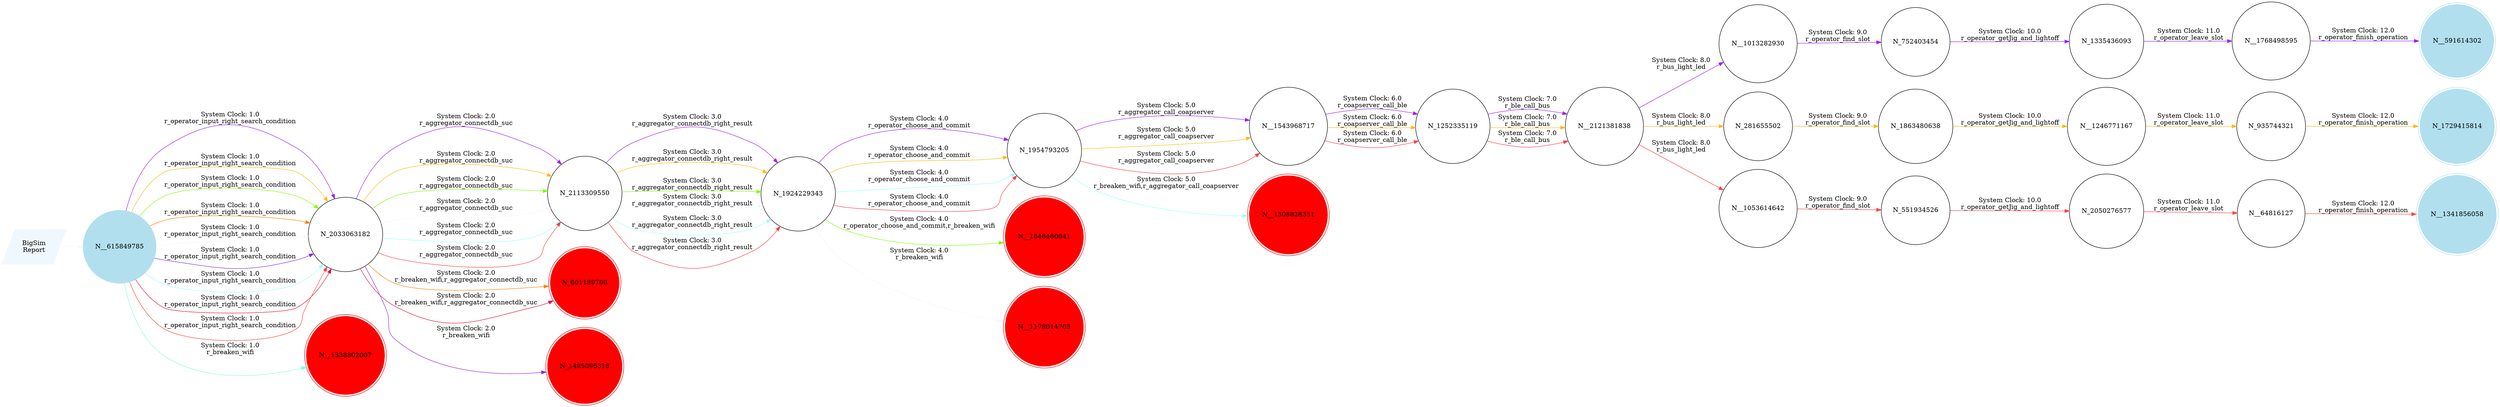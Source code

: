 digraph reaction_graph {
   rankdir=LR;
   Node [shape = circle];
   BigSim_Report [shape = parallelogram color = aliceblue style=filled label="BigSim
Report"];
BigSim_Report -> N__615849785[color = aliceblue label = ""];
 N__615849785
 [shape=circle, color=lightblue2, style=filled];
N_1924229343[ label="N_1924229343"];
 N_1924229343 -> N_1954793205[ color = purple label = "System Clock: 4.0
r_operator_choose_and_commit"];
N__1013282930[ label="N__1013282930"];
 N__1013282930 -> N_752403454[ color = purple label = "System Clock: 9.0
r_operator_find_slot"];
N_1954793205[ label="N_1954793205"];
 N_1954793205 -> N__1543968717[ color = purple label = "System Clock: 5.0
r_aggregator_call_coapserver"];
N_1335436093[ label="N_1335436093"];
 N_1335436093 -> N__1768498595[ color = purple label = "System Clock: 11.0
r_operator_leave_slot"];
N__1543968717[ label="N__1543968717"];
 N__1543968717 -> N_1252335119[ color = purple label = "System Clock: 6.0
r_coapserver_call_ble"];
N__1768498595[ label="N__1768498595"];
 N__1768498595 -> N__591614302[ color = purple label = "System Clock: 12.0
r_operator_finish_operation"];
N_2033063182[ label="N_2033063182"];
 N_2033063182 -> N_2113309550[ color = purple label = "System Clock: 2.0
r_aggregator_connectdb_suc"];
N_2113309550[ label="N_2113309550"];
 N_2113309550 -> N_1924229343[ color = purple label = "System Clock: 3.0
r_aggregator_connectdb_right_result"];
N__2121381838[ label="N__2121381838"];
 N__2121381838 -> N__1013282930[ color = purple label = "System Clock: 8.0
r_bus_light_led"];
N_1252335119[ label="N_1252335119"];
 N_1252335119 -> N__2121381838[ color = purple label = "System Clock: 7.0
r_ble_call_bus"];
N__591614302[ shape = doublecircle, color=lightblue2, style=filled, label="N__591614302"];
N_752403454[ label="N_752403454"];
 N_752403454 -> N_1335436093[ color = purple label = "System Clock: 10.0
r_operator_getJig_and_lightoff"];
N__615849785[ label="N__615849785"];
 N__615849785 -> N_2033063182[ color = purple label = "System Clock: 1.0
r_operator_input_right_search_condition"];
N_281655502[ label="N_281655502"];
 N_281655502 -> N_1863480638[ color = darkgoldenrod1 label = "System Clock: 9.0
r_operator_find_slot"];
N_1924229343[ label="N_1924229343"];
 N_1924229343 -> N_1954793205[ color = darkgoldenrod1 label = "System Clock: 4.0
r_operator_choose_and_commit"];
N__1246771167[ label="N__1246771167"];
 N__1246771167 -> N_935744321[ color = darkgoldenrod1 label = "System Clock: 11.0
r_operator_leave_slot"];
N_1954793205[ label="N_1954793205"];
 N_1954793205 -> N__1543968717[ color = darkgoldenrod1 label = "System Clock: 5.0
r_aggregator_call_coapserver"];
N_1729415814[ shape = doublecircle, color=lightblue2, style=filled, label="N_1729415814"];
N__1543968717[ label="N__1543968717"];
 N__1543968717 -> N_1252335119[ color = darkgoldenrod1 label = "System Clock: 6.0
r_coapserver_call_ble"];
N_2033063182[ label="N_2033063182"];
 N_2033063182 -> N_2113309550[ color = darkgoldenrod1 label = "System Clock: 2.0
r_aggregator_connectdb_suc"];
N_935744321[ label="N_935744321"];
 N_935744321 -> N_1729415814[ color = darkgoldenrod1 label = "System Clock: 12.0
r_operator_finish_operation"];
N_2113309550[ label="N_2113309550"];
 N_2113309550 -> N_1924229343[ color = darkgoldenrod1 label = "System Clock: 3.0
r_aggregator_connectdb_right_result"];
N__2121381838[ label="N__2121381838"];
 N__2121381838 -> N_281655502[ color = darkgoldenrod1 label = "System Clock: 8.0
r_bus_light_led"];
N_1252335119[ label="N_1252335119"];
 N_1252335119 -> N__2121381838[ color = darkgoldenrod1 label = "System Clock: 7.0
r_ble_call_bus"];
N_1863480638[ label="N_1863480638"];
 N_1863480638 -> N__1246771167[ color = darkgoldenrod1 label = "System Clock: 10.0
r_operator_getJig_and_lightoff"];
N__615849785[ label="N__615849785"];
 N__615849785 -> N_2033063182[ color = darkgoldenrod1 label = "System Clock: 1.0
r_operator_input_right_search_condition"];
N_1924229343[ label="N_1924229343"];
 N_1924229343 -> N__1848480841[ color = chartreuse1 label = "System Clock: 4.0
r_operator_choose_and_commit,r_breaken_wifi"];
N__1848480841[ shape = doublecircle, color=red, style=filled, label="N__1848480841"];
N_2033063182[ label="N_2033063182"];
 N_2033063182 -> N_2113309550[ color = chartreuse1 label = "System Clock: 2.0
r_aggregator_connectdb_suc"];
N_2113309550[ label="N_2113309550"];
 N_2113309550 -> N_1924229343[ color = chartreuse1 label = "System Clock: 3.0
r_aggregator_connectdb_right_result"];
N__615849785[ label="N__615849785"];
 N__615849785 -> N_2033063182[ color = chartreuse1 label = "System Clock: 1.0
r_operator_input_right_search_condition"];
N_601189790[ shape = doublecircle, color=red, style=filled, label="N_601189790"];
N_2033063182[ label="N_2033063182"];
 N_2033063182 -> N_601189790[ color = darkorange1 label = "System Clock: 2.0
r_breaken_wifi,r_aggregator_connectdb_suc"];
N__615849785[ label="N__615849785"];
 N__615849785 -> N_2033063182[ color = darkorange1 label = "System Clock: 1.0
r_operator_input_right_search_condition"];
N__1338802007[ shape = doublecircle, color=red, style=filled, label="N__1338802007"];
N__615849785[ label="N__615849785"];
 N__615849785 -> N__1338802007[ color = aquamarine1 label = "System Clock: 1.0
r_breaken_wifi"];
N_1924229343[ label="N_1924229343"];
 N_1924229343 -> N__1178014703[ color = aliceblue label = "System Clock: 4.0
r_breaken_wifi"];
N_2033063182[ label="N_2033063182"];
 N_2033063182 -> N_2113309550[ color = aliceblue label = "System Clock: 2.0
r_aggregator_connectdb_suc"];
N_2113309550[ label="N_2113309550"];
 N_2113309550 -> N_1924229343[ color = aliceblue label = "System Clock: 3.0
r_aggregator_connectdb_right_result"];
N__1178014703[ shape = doublecircle, color=red, style=filled, label="N__1178014703"];
N__615849785[ label="N__615849785"];
 N__615849785 -> N_2033063182[ color = aliceblue label = "System Clock: 1.0
r_operator_input_right_search_condition"];
N_2033063182[ label="N_2033063182"];
 N_2033063182 -> N_1495096318[ color = blueviolet label = "System Clock: 2.0
r_breaken_wifi"];
N_1495096318[ shape = doublecircle, color=red, style=filled, label="N_1495096318"];
N__615849785[ label="N__615849785"];
 N__615849785 -> N_2033063182[ color = blueviolet label = "System Clock: 1.0
r_operator_input_right_search_condition"];
N_1924229343[ label="N_1924229343"];
 N_1924229343 -> N_1954793205[ color = darkslategray1 label = "System Clock: 4.0
r_operator_choose_and_commit"];
N_1954793205[ label="N_1954793205"];
 N_1954793205 -> N__1308828351[ color = darkslategray1 label = "System Clock: 5.0
r_breaken_wifi,r_aggregator_call_coapserver"];
N_2033063182[ label="N_2033063182"];
 N_2033063182 -> N_2113309550[ color = darkslategray1 label = "System Clock: 2.0
r_aggregator_connectdb_suc"];
N_2113309550[ label="N_2113309550"];
 N_2113309550 -> N_1924229343[ color = darkslategray1 label = "System Clock: 3.0
r_aggregator_connectdb_right_result"];
N__1308828351[ shape = doublecircle, color=red, style=filled, label="N__1308828351"];
N__615849785[ label="N__615849785"];
 N__615849785 -> N_2033063182[ color = darkslategray1 label = "System Clock: 1.0
r_operator_input_right_search_condition"];
N_601189790[ shape = doublecircle, color=red, style=filled, label="N_601189790"];
N_2033063182[ label="N_2033063182"];
 N_2033063182 -> N_601189790[ color = crimson label = "System Clock: 2.0
r_breaken_wifi,r_aggregator_connectdb_suc"];
N__615849785[ label="N__615849785"];
 N__615849785 -> N_2033063182[ color = crimson label = "System Clock: 1.0
r_operator_input_right_search_condition"];
N_1924229343[ label="N_1924229343"];
 N_1924229343 -> N_1954793205[ color = brown1 label = "System Clock: 4.0
r_operator_choose_and_commit"];
N_551934526[ label="N_551934526"];
 N_551934526 -> N_2050276577[ color = brown1 label = "System Clock: 10.0
r_operator_getJig_and_lightoff"];
N_1954793205[ label="N_1954793205"];
 N_1954793205 -> N__1543968717[ color = brown1 label = "System Clock: 5.0
r_aggregator_call_coapserver"];
N__64816127[ label="N__64816127"];
 N__64816127 -> N__1341856058[ color = brown1 label = "System Clock: 12.0
r_operator_finish_operation"];
N__1543968717[ label="N__1543968717"];
 N__1543968717 -> N_1252335119[ color = brown1 label = "System Clock: 6.0
r_coapserver_call_ble"];
N__1053614642[ label="N__1053614642"];
 N__1053614642 -> N_551934526[ color = brown1 label = "System Clock: 9.0
r_operator_find_slot"];
N_2050276577[ label="N_2050276577"];
 N_2050276577 -> N__64816127[ color = brown1 label = "System Clock: 11.0
r_operator_leave_slot"];
N_2033063182[ label="N_2033063182"];
 N_2033063182 -> N_2113309550[ color = brown1 label = "System Clock: 2.0
r_aggregator_connectdb_suc"];
N__1341856058[ shape = doublecircle, color=lightblue2, style=filled, label="N__1341856058"];
N_2113309550[ label="N_2113309550"];
 N_2113309550 -> N_1924229343[ color = brown1 label = "System Clock: 3.0
r_aggregator_connectdb_right_result"];
N__2121381838[ label="N__2121381838"];
 N__2121381838 -> N__1053614642[ color = brown1 label = "System Clock: 8.0
r_bus_light_led"];
N_1252335119[ label="N_1252335119"];
 N_1252335119 -> N__2121381838[ color = brown1 label = "System Clock: 7.0
r_ble_call_bus"];
N__615849785[ label="N__615849785"];
 N__615849785 -> N_2033063182[ color = brown1 label = "System Clock: 1.0
r_operator_input_right_search_condition"];
}
